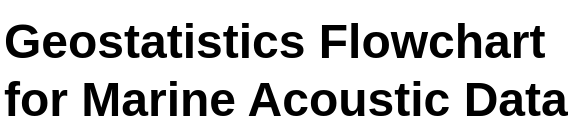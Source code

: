 <mxfile version="27.0.3">
  <diagram name="Page-1" id="pyWUfLzprs8-RjYu1XeS">
    <mxGraphModel dx="1042" dy="527" grid="1" gridSize="10" guides="1" tooltips="1" connect="1" arrows="1" fold="1" page="1" pageScale="1" pageWidth="850" pageHeight="1100" math="0" shadow="0">
      <root>
        <mxCell id="0" />
        <mxCell id="1" parent="0" />
        <mxCell id="pqe-dq7FHGTc8bpuQqQO-1" value="&lt;h1 style=&quot;margin-top: 0px;&quot;&gt;Geostatistics Flowchart for Marine Acoustic Data&lt;/h1&gt;" style="text;html=1;whiteSpace=wrap;overflow=hidden;rounded=0;" vertex="1" parent="1">
          <mxGeometry x="300" y="10" width="290" height="60" as="geometry" />
        </mxCell>
      </root>
    </mxGraphModel>
  </diagram>
</mxfile>
